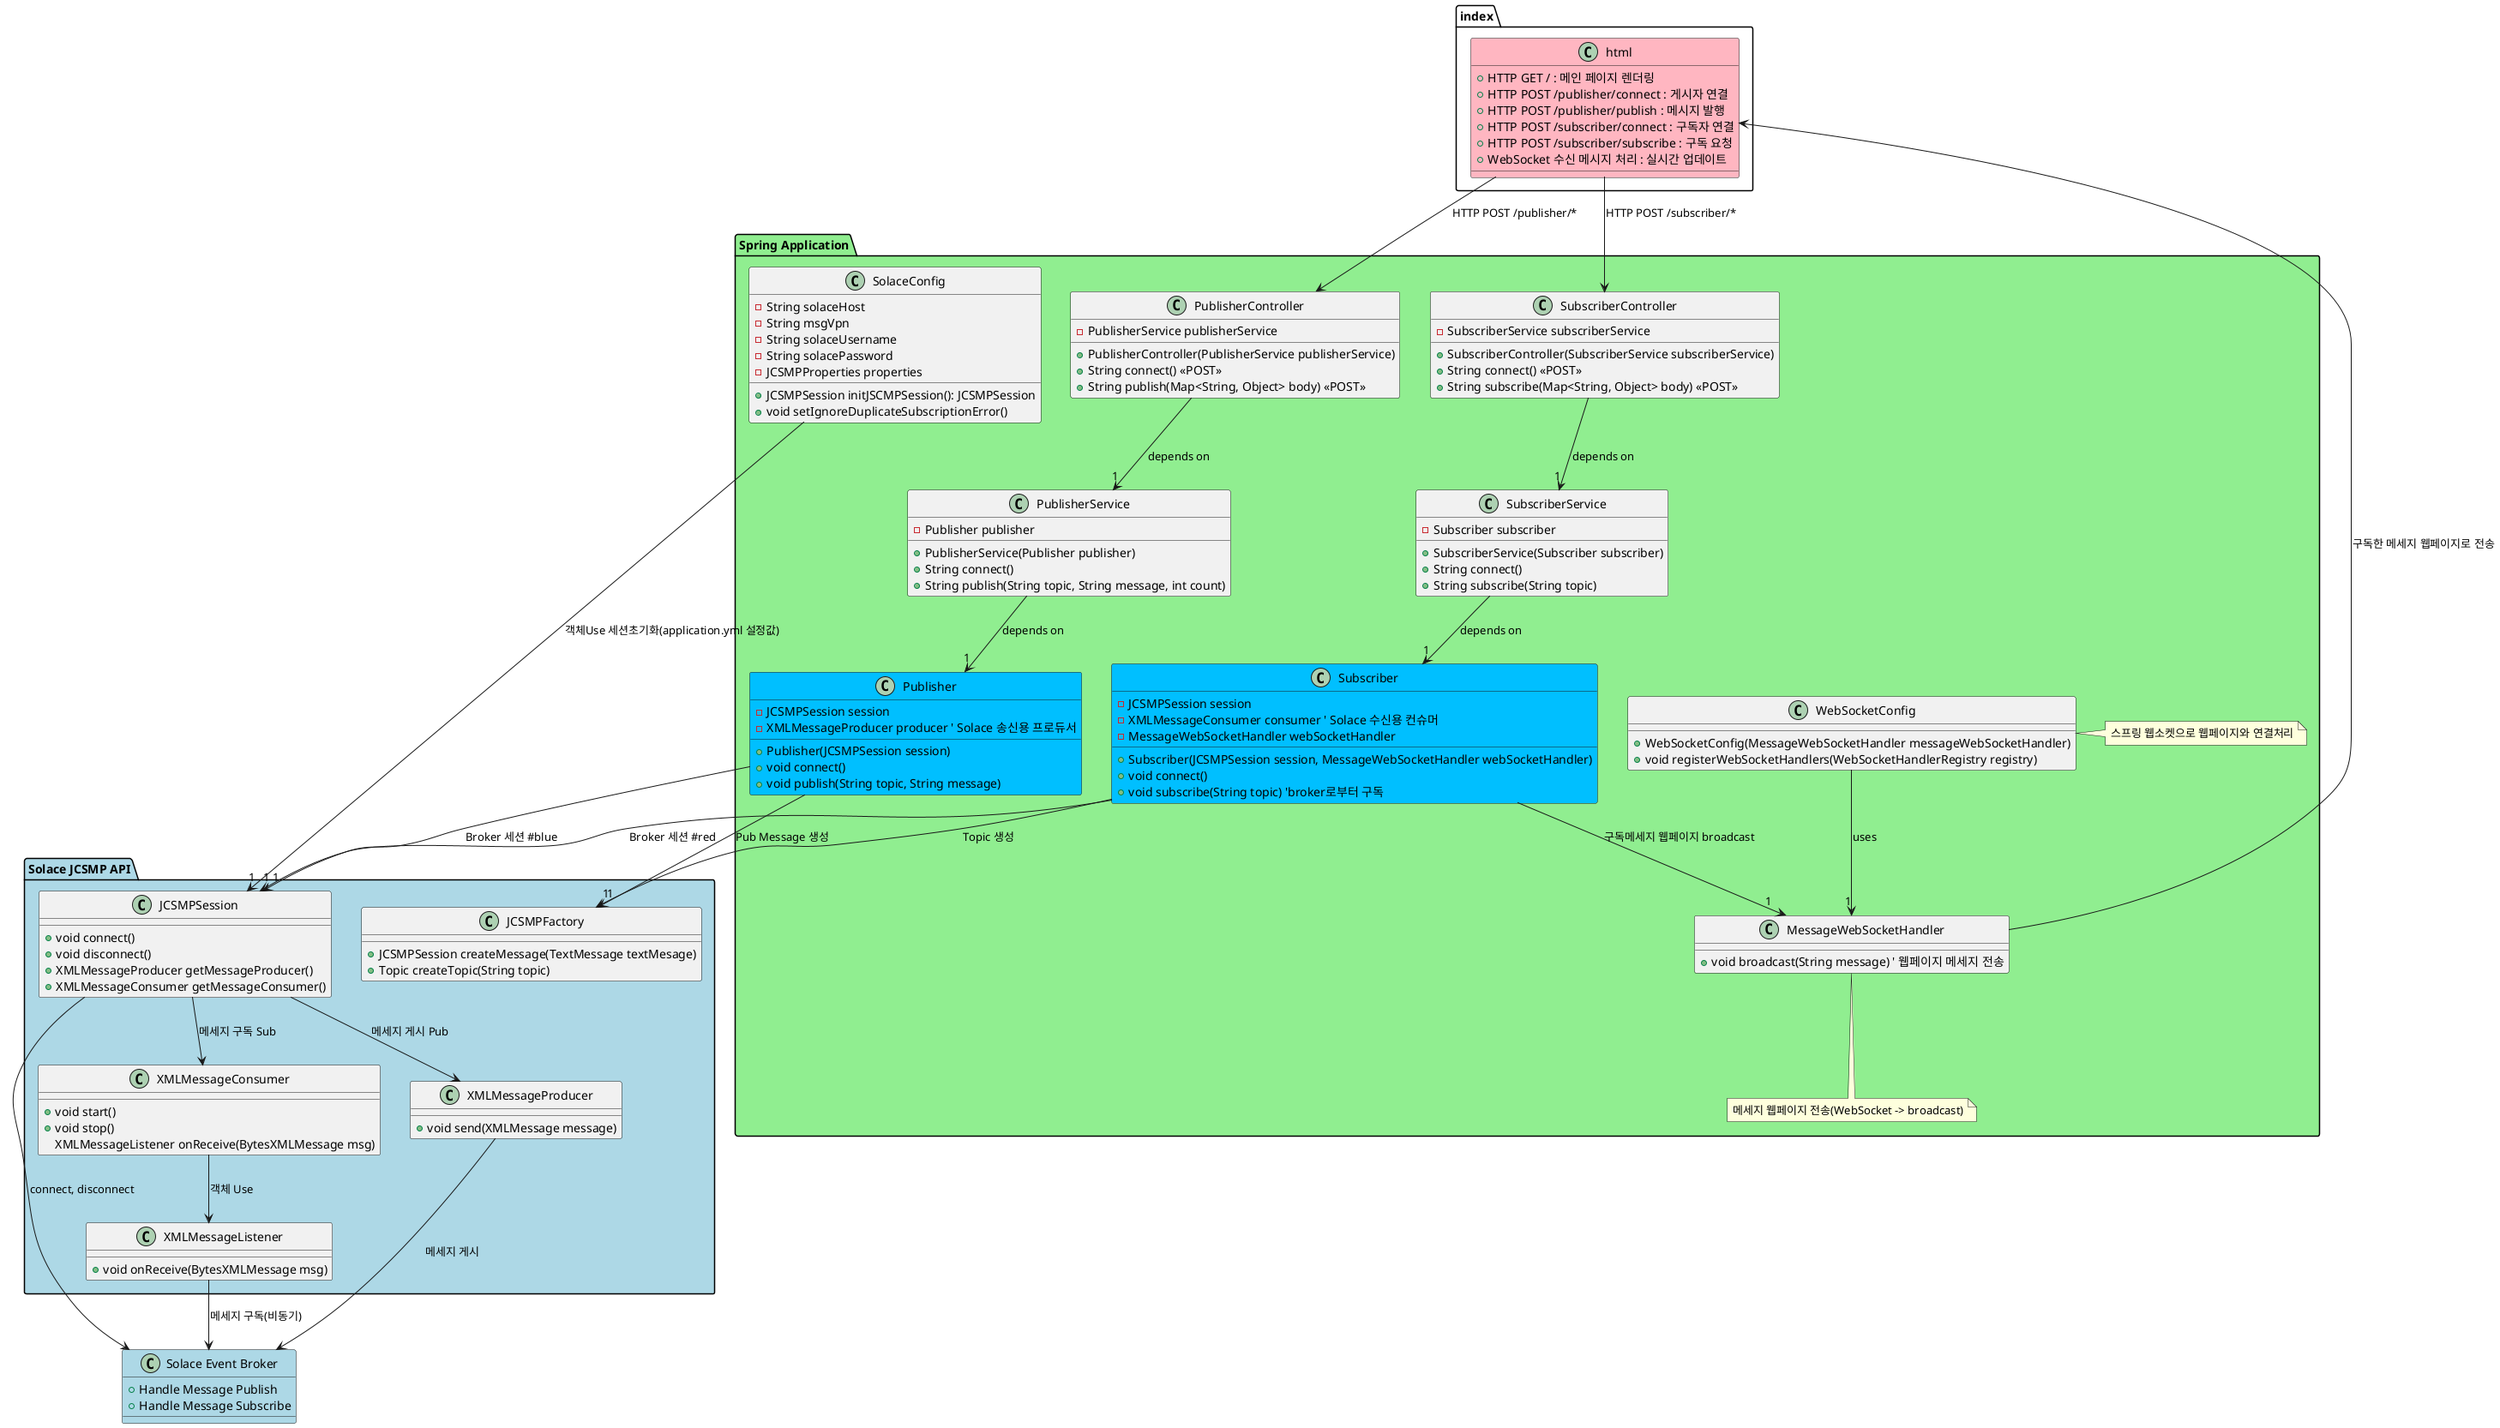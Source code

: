 
```puml
@startuml

' Solace Event Broker (외부 시스템)
class "Solace Event Broker" #lightblue{
    + Handle Message Publish
    + Handle Message Subscribe
}

' 그룹핑: Spring 기반 애플리케이션 컨텍스트
package "Spring Application" #lightgreen{

    class SolaceConfig {
        - String solaceHost
        - String msgVpn
        - String solaceUsername
        - String solacePassword
        - JCSMPProperties properties
        + JCSMPSession initJSCMPSession(): JCSMPSession
        + void setIgnoreDuplicateSubscriptionError()
    }


    class WebSocketConfig {
        + WebSocketConfig(MessageWebSocketHandler messageWebSocketHandler)
        + void registerWebSocketHandlers(WebSocketHandlerRegistry registry)
    }
    ' WebSocketConfig 설명
    note right of WebSocketConfig
    스프링 웹소켓으로 웹페이지와 연결처리
    end note

    class MessageWebSocketHandler {
        + void broadcast(String message) ' 웹페이지 메세지 전송
    }
    note bottom of MessageWebSocketHandler
    메세지 웹페이지 전송(WebSocket -> broadcast)
    end note

    class PublisherController {
        - PublisherService publisherService
        + PublisherController(PublisherService publisherService)
        + String connect() <<POST>>
        + String publish(Map<String, Object> body) <<POST>>
    }

    class SubscriberController {
        - SubscriberService subscriberService
        + SubscriberController(SubscriberService subscriberService)
        + String connect() <<POST>>
        + String subscribe(Map<String, Object> body) <<POST>>
    }

    class PublisherService {
        - Publisher publisher
        + PublisherService(Publisher publisher)
        + String connect()
        + String publish(String topic, String message, int count)
    }

    class SubscriberService {
        - Subscriber subscriber
        + SubscriberService(Subscriber subscriber)
        + String connect()
        + String subscribe(String topic)
    }

    class Publisher #deepskyblue{
        - JCSMPSession session
        - XMLMessageProducer producer ' Solace 송신용 프로듀서
        + Publisher(JCSMPSession session)
        + void connect()
        + void publish(String topic, String message)
    }

    class Subscriber #deepskyblue{
        - JCSMPSession session
        - XMLMessageConsumer consumer ' Solace 수신용 컨슈머
        - MessageWebSocketHandler webSocketHandler
        + Subscriber(JCSMPSession session, MessageWebSocketHandler webSocketHandler)
        + void connect()
        + void subscribe(String topic) 'broker로부터 구독
    }


}

' HTTP Client (index.html)
class "index.html" #lightpink{
    + HTTP GET / : 메인 페이지 렌더링
    + HTTP POST /publisher/connect : 게시자 연결
    + HTTP POST /publisher/publish : 메시지 발행
    + HTTP POST /subscriber/connect : 구독자 연결
    + HTTP POST /subscriber/subscribe : 구독 요청
    + WebSocket 수신 메시지 처리 : 실시간 업데이트
}
package "Solace JCSMP API" #lightblue {
    class JCSMPSession {
        + void connect()
        + void disconnect()
        + XMLMessageProducer getMessageProducer()
        + XMLMessageConsumer getMessageConsumer()
    }

    class XMLMessageProducer {
        + void send(XMLMessage message)
    }

    class XMLMessageConsumer {
        + void start()
        + void stop()
         XMLMessageListener onReceive(BytesXMLMessage msg)
    }

    class XMLMessageListener {
        + void onReceive(BytesXMLMessage msg)
    }

    class JCSMPFactory {
        + JCSMPSession createMessage(TextMessage textMesage)
        + Topic createTopic(String topic)
    }
}

' Relationships
SolaceConfig --> "1" JCSMPSession : 객체Use 세션초기화(application.yml 설정값)
WebSocketConfig --> "1" MessageWebSocketHandler : uses
PublisherController --> "1" PublisherService : depends on
SubscriberController --> "1" SubscriberService : depends on
Publisher --> "1" JCSMPSession : Broker 세션 #blue
Subscriber --> "1" JCSMPSession : Broker 세션 #red
Publisher --> "1" JCSMPFactory : Pub Message 생성
Subscriber --> "1" JCSMPFactory : Topic 생성
Subscriber --> "1" MessageWebSocketHandler : 구독메세지 웹페이지 broadcast
MessageWebSocketHandler --> "index.html" : 구독한 메세지 웹페이지로 전송
PublisherService --> "1" Publisher : depends on
SubscriberService --> "1" Subscriber : depends on
JCSMPSession --> "Solace Event Broker" : connect, disconnect
JCSMPSession --> "XMLMessageProducer" : 메세지 게시 Pub
JCSMPSession --> "XMLMessageConsumer" : 메세지 구독 Sub
XMLMessageConsumer --> "XMLMessageListener" : 객체 Use
XMLMessageProducer --> "Solace Event Broker" : 메세지 게시
XMLMessageListener --> "Solace Event Broker" : 메세지 구독(비동기)
"index.html" --> PublisherController : HTTP POST /publisher/*
"index.html" --> SubscriberController : HTTP POST /subscriber/*
@enduml
```

